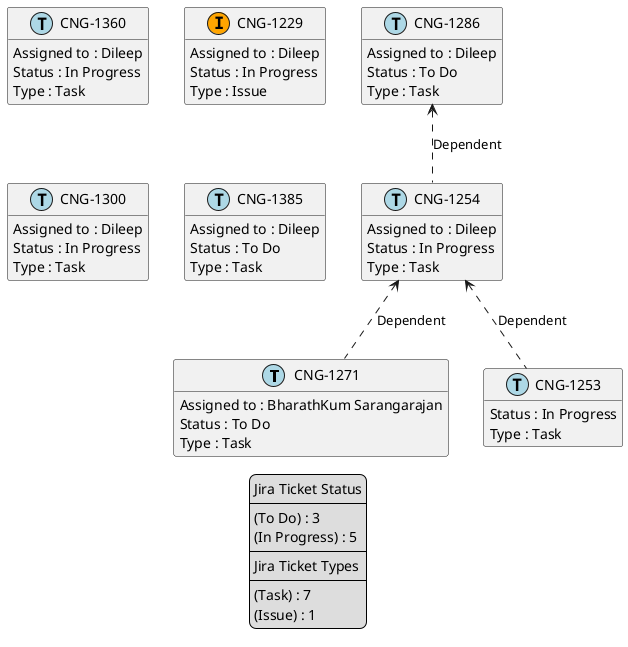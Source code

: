 @startuml
'https://plantuml.com/class-diagram

' GENERATE CLASS DIAGRAM ===========
' Generated at    : Mon Apr 15 11:44:38 CEST 2024

hide empty members

legend
Jira Ticket Status
----
(To Do) : 3
(In Progress) : 5
----
Jira Ticket Types
----
(Task) : 7
(Issue) : 1
end legend


' Tickets =======
class "CNG-1271" << (T,lightblue) >> {
  Assigned to : BharathKum Sarangarajan
  Status : To Do
  Type : Task
}

class "CNG-1360" << (T,lightblue) >> {
  Assigned to : Dileep
  Status : In Progress
  Type : Task
}

class "CNG-1229" << (I,orange) >> {
  Assigned to : Dileep
  Status : In Progress
  Type : Issue
}

class "CNG-1300" << (T,lightblue) >> {
  Assigned to : Dileep
  Status : In Progress
  Type : Task
}

class "CNG-1286" << (T,lightblue) >> {
  Assigned to : Dileep
  Status : To Do
  Type : Task
}

class "CNG-1385" << (T,lightblue) >> {
  Assigned to : Dileep
  Status : To Do
  Type : Task
}

class "CNG-1253" << (T,lightblue) >> {
  Status : In Progress
  Type : Task
}

class "CNG-1254" << (T,lightblue) >> {
  Assigned to : Dileep
  Status : In Progress
  Type : Task
}



' Links =======
"CNG-1286" <.. "CNG-1254" : Dependent
"CNG-1254" <.. "CNG-1253" : Dependent
"CNG-1254" <.. "CNG-1271" : Dependent


@enduml
